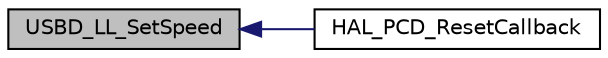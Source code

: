 digraph "USBD_LL_SetSpeed"
{
  edge [fontname="Helvetica",fontsize="10",labelfontname="Helvetica",labelfontsize="10"];
  node [fontname="Helvetica",fontsize="10",shape=record];
  rankdir="LR";
  Node122 [label="USBD_LL_SetSpeed",height=0.2,width=0.4,color="black", fillcolor="grey75", style="filled", fontcolor="black"];
  Node122 -> Node123 [dir="back",color="midnightblue",fontsize="10",style="solid",fontname="Helvetica"];
  Node123 [label="HAL_PCD_ResetCallback",height=0.2,width=0.4,color="black", fillcolor="white", style="filled",URL="$group___p_c_d___exported___functions___group2.html#gaf4fbef977092aa525c6b1668ffbec77b",tooltip="Reset callback. "];
}
